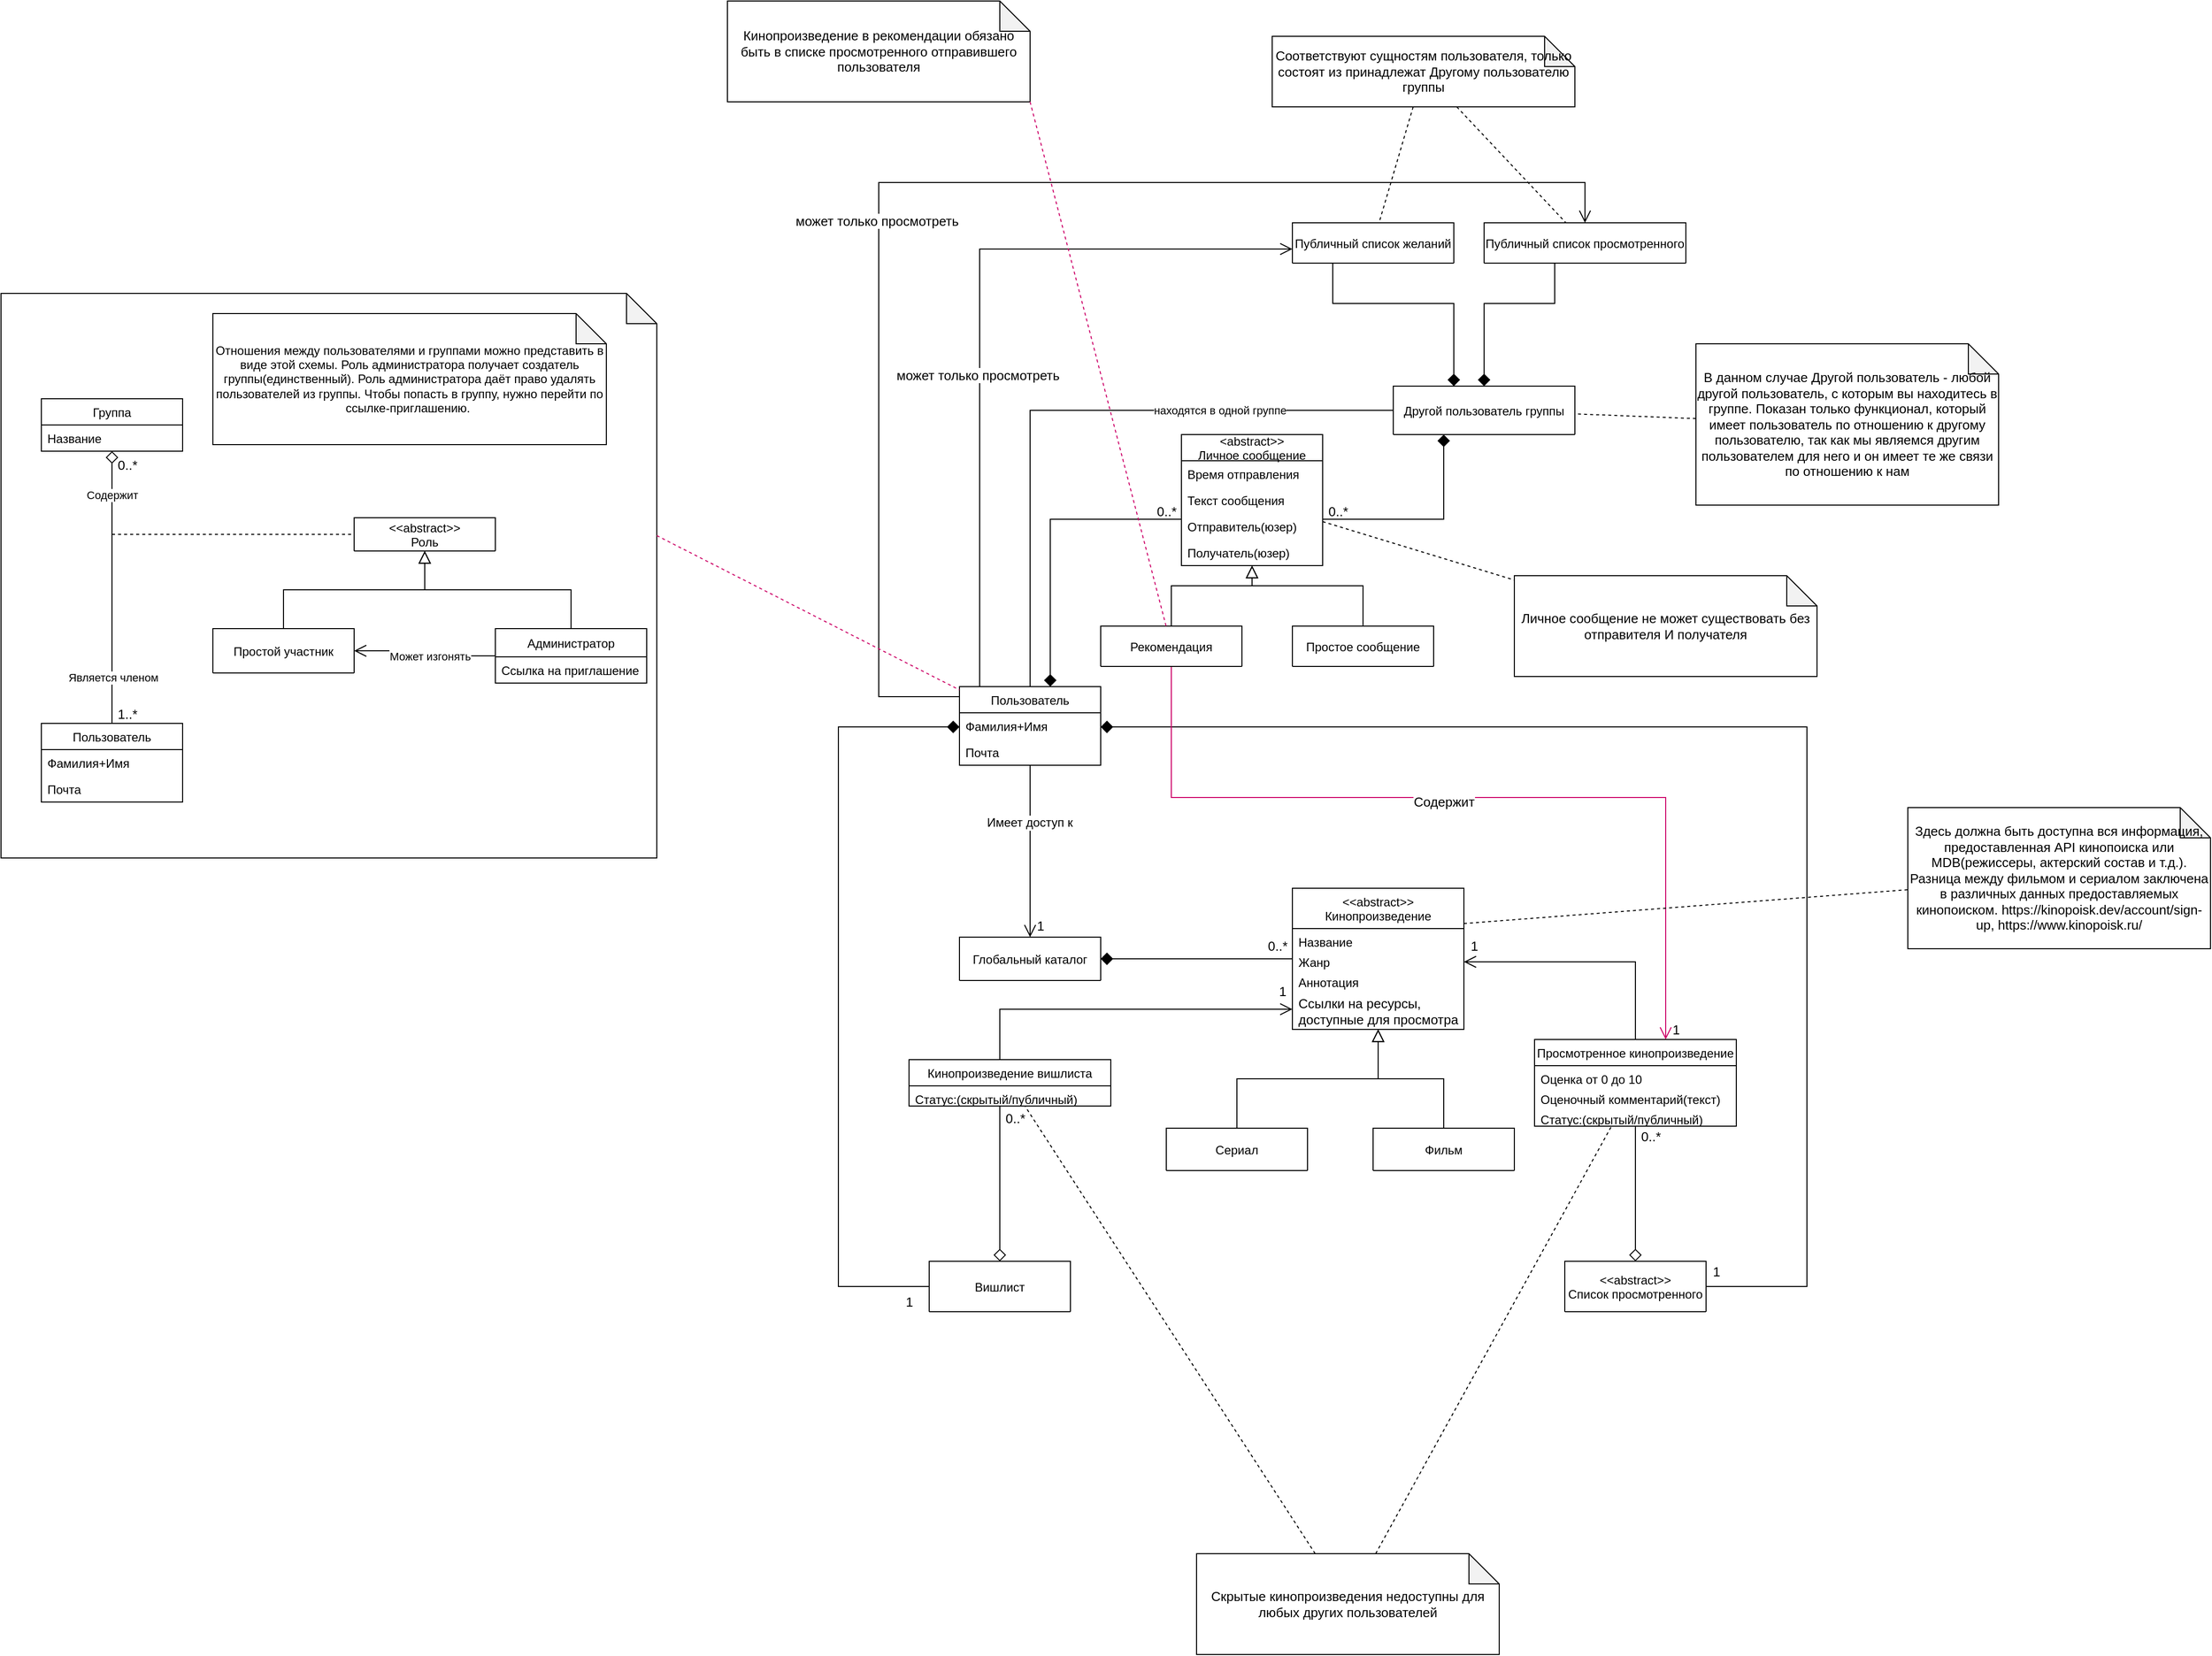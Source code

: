 <mxfile version="17.1.0" type="github">
  <diagram id="8hOy7J-Tb4VkElEGlRXa" name="Page-1">
    <mxGraphModel dx="2098" dy="1777" grid="1" gridSize="10" guides="1" tooltips="1" connect="1" arrows="1" fold="1" page="1" pageScale="1" pageWidth="850" pageHeight="1100" math="0" shadow="0">
      <root>
        <mxCell id="0" />
        <mxCell id="1" parent="0" />
        <mxCell id="gEv-k9MVfC7fjgF1Kp7Z-52" value="" style="shape=note;whiteSpace=wrap;html=1;backgroundOutline=1;darkOpacity=0.05;fontColor=#000000;" parent="1" vertex="1">
          <mxGeometry x="-780" y="-330" width="650" height="560" as="geometry" />
        </mxCell>
        <mxCell id="3TvEwHp-FLP5A3JZ4EUk-60" style="edgeStyle=orthogonalEdgeStyle;rounded=0;orthogonalLoop=1;jettySize=auto;html=1;startArrow=none;startFill=0;endArrow=open;endFill=0;startSize=10;endSize=10;" parent="1" source="3TvEwHp-FLP5A3JZ4EUk-1" target="3TvEwHp-FLP5A3JZ4EUk-22" edge="1">
          <mxGeometry relative="1" as="geometry" />
        </mxCell>
        <mxCell id="3TvEwHp-FLP5A3JZ4EUk-61" value="&lt;span style=&quot;font-size: 12px;&quot;&gt;Имеет доступ к&amp;nbsp;&lt;/span&gt;" style="edgeLabel;html=1;align=center;verticalAlign=middle;resizable=0;points=[];fontSize=12;" parent="3TvEwHp-FLP5A3JZ4EUk-60" vertex="1" connectable="0">
          <mxGeometry x="-0.332" y="1" relative="1" as="geometry">
            <mxPoint as="offset" />
          </mxGeometry>
        </mxCell>
        <mxCell id="3TvEwHp-FLP5A3JZ4EUk-63" style="edgeStyle=orthogonalEdgeStyle;rounded=0;orthogonalLoop=1;jettySize=auto;html=1;fontSize=13;startArrow=diamond;startFill=1;endArrow=none;endFill=0;startSize=10;endSize=10;" parent="1" source="3TvEwHp-FLP5A3JZ4EUk-1" target="3TvEwHp-FLP5A3JZ4EUk-13" edge="1">
          <mxGeometry relative="1" as="geometry">
            <Array as="points">
              <mxPoint x="50" y="100" />
              <mxPoint x="50" y="655" />
            </Array>
            <mxPoint x="50" y="748" as="targetPoint" />
          </mxGeometry>
        </mxCell>
        <mxCell id="3TvEwHp-FLP5A3JZ4EUk-65" style="edgeStyle=orthogonalEdgeStyle;rounded=0;orthogonalLoop=1;jettySize=auto;html=1;fontSize=13;startArrow=diamond;startFill=1;endArrow=none;endFill=0;startSize=10;endSize=10;" parent="1" source="3TvEwHp-FLP5A3JZ4EUk-1" target="3TvEwHp-FLP5A3JZ4EUk-31" edge="1">
          <mxGeometry relative="1" as="geometry">
            <Array as="points">
              <mxPoint x="1010" y="100" />
              <mxPoint x="1010" y="655" />
            </Array>
            <mxPoint x="1010" y="748" as="targetPoint" />
          </mxGeometry>
        </mxCell>
        <mxCell id="3TvEwHp-FLP5A3JZ4EUk-70" style="edgeStyle=orthogonalEdgeStyle;rounded=0;orthogonalLoop=1;jettySize=auto;html=1;fontSize=13;startArrow=none;startFill=0;endArrow=none;endFill=0;startSize=10;endSize=10;" parent="1" source="3TvEwHp-FLP5A3JZ4EUk-1" target="3TvEwHp-FLP5A3JZ4EUk-68" edge="1">
          <mxGeometry relative="1" as="geometry">
            <Array as="points">
              <mxPoint x="240" y="-214" />
            </Array>
          </mxGeometry>
        </mxCell>
        <mxCell id="gEv-k9MVfC7fjgF1Kp7Z-57" value="находятся в одной группе" style="edgeLabel;html=1;align=center;verticalAlign=middle;resizable=0;points=[];fontColor=#000000;" parent="3TvEwHp-FLP5A3JZ4EUk-70" vertex="1" connectable="0">
          <mxGeometry x="0.762" relative="1" as="geometry">
            <mxPoint x="-97" as="offset" />
          </mxGeometry>
        </mxCell>
        <mxCell id="3TvEwHp-FLP5A3JZ4EUk-74" style="edgeStyle=orthogonalEdgeStyle;rounded=0;orthogonalLoop=1;jettySize=auto;html=1;fontSize=13;startArrow=diamond;startFill=1;endArrow=none;endFill=0;startSize=10;endSize=10;" parent="1" source="3TvEwHp-FLP5A3JZ4EUk-1" target="3TvEwHp-FLP5A3JZ4EUk-72" edge="1">
          <mxGeometry relative="1" as="geometry">
            <Array as="points">
              <mxPoint x="260" y="-106" />
            </Array>
          </mxGeometry>
        </mxCell>
        <mxCell id="3TvEwHp-FLP5A3JZ4EUk-113" style="edgeStyle=orthogonalEdgeStyle;rounded=0;orthogonalLoop=1;jettySize=auto;html=1;fontSize=13;startArrow=none;startFill=0;endArrow=open;endFill=0;startSize=10;endSize=10;" parent="1" source="3TvEwHp-FLP5A3JZ4EUk-1" target="3TvEwHp-FLP5A3JZ4EUk-96" edge="1">
          <mxGeometry relative="1" as="geometry">
            <Array as="points">
              <mxPoint x="190" y="-374" />
            </Array>
          </mxGeometry>
        </mxCell>
        <mxCell id="3TvEwHp-FLP5A3JZ4EUk-114" value="может только просмотреть" style="edgeLabel;html=1;align=center;verticalAlign=middle;resizable=0;points=[];fontSize=13;" parent="3TvEwHp-FLP5A3JZ4EUk-113" vertex="1" connectable="0">
          <mxGeometry x="-0.169" y="2" relative="1" as="geometry">
            <mxPoint as="offset" />
          </mxGeometry>
        </mxCell>
        <mxCell id="3TvEwHp-FLP5A3JZ4EUk-1" value="Пользователь" style="swimlane;fontStyle=0;childLayout=stackLayout;horizontal=1;startSize=26;fillColor=none;horizontalStack=0;resizeParent=1;resizeParentMax=0;resizeLast=0;collapsible=1;marginBottom=0;" parent="1" vertex="1">
          <mxGeometry x="170" y="60" width="140" height="78" as="geometry" />
        </mxCell>
        <mxCell id="3TvEwHp-FLP5A3JZ4EUk-2" value="Фамилия+Имя" style="text;strokeColor=none;fillColor=none;align=left;verticalAlign=top;spacingLeft=4;spacingRight=4;overflow=hidden;rotatable=0;points=[[0,0.5],[1,0.5]];portConstraint=eastwest;fontColor=#000000;" parent="3TvEwHp-FLP5A3JZ4EUk-1" vertex="1">
          <mxGeometry y="26" width="140" height="26" as="geometry" />
        </mxCell>
        <mxCell id="gEv-k9MVfC7fjgF1Kp7Z-4" value="Почта" style="text;strokeColor=none;fillColor=none;align=left;verticalAlign=top;spacingLeft=4;spacingRight=4;overflow=hidden;rotatable=0;points=[[0,0.5],[1,0.5]];portConstraint=eastwest;fontColor=#000000;" parent="3TvEwHp-FLP5A3JZ4EUk-1" vertex="1">
          <mxGeometry y="52" width="140" height="26" as="geometry" />
        </mxCell>
        <mxCell id="3TvEwHp-FLP5A3JZ4EUk-30" style="edgeStyle=orthogonalEdgeStyle;rounded=0;orthogonalLoop=1;jettySize=auto;html=1;endArrow=block;endFill=0;startSize=10;endSize=10;" parent="1" source="3TvEwHp-FLP5A3JZ4EUk-9" target="3TvEwHp-FLP5A3JZ4EUk-27" edge="1">
          <mxGeometry relative="1" as="geometry" />
        </mxCell>
        <mxCell id="3TvEwHp-FLP5A3JZ4EUk-9" value="Фильм" style="swimlane;fontStyle=0;childLayout=stackLayout;horizontal=1;startSize=52;fillColor=none;horizontalStack=0;resizeParent=1;resizeParentMax=0;resizeLast=0;collapsible=1;marginBottom=0;" parent="1" vertex="1">
          <mxGeometry x="580" y="498" width="140" height="42" as="geometry" />
        </mxCell>
        <mxCell id="3TvEwHp-FLP5A3JZ4EUk-56" style="edgeStyle=orthogonalEdgeStyle;rounded=0;orthogonalLoop=1;jettySize=auto;html=1;startArrow=diamond;startFill=0;endArrow=none;endFill=0;startSize=10;endSize=10;" parent="1" source="3TvEwHp-FLP5A3JZ4EUk-13" target="_oJ9mlqCmhVS4TyyA6f--10" edge="1">
          <mxGeometry relative="1" as="geometry">
            <Array as="points">
              <mxPoint x="210" y="490" />
              <mxPoint x="210" y="490" />
            </Array>
            <mxPoint x="190" y="470" as="targetPoint" />
          </mxGeometry>
        </mxCell>
        <mxCell id="3TvEwHp-FLP5A3JZ4EUk-13" value="Вишлист" style="swimlane;fontStyle=0;childLayout=stackLayout;horizontal=1;startSize=70;fillColor=none;horizontalStack=0;resizeParent=1;resizeParentMax=0;resizeLast=0;collapsible=1;marginBottom=0;" parent="1" vertex="1">
          <mxGeometry x="140" y="630" width="140" height="50" as="geometry" />
        </mxCell>
        <mxCell id="3TvEwHp-FLP5A3JZ4EUk-40" style="edgeStyle=orthogonalEdgeStyle;rounded=0;orthogonalLoop=1;jettySize=auto;html=1;endArrow=none;endFill=0;startSize=10;endSize=10;startArrow=diamond;startFill=1;" parent="1" source="3TvEwHp-FLP5A3JZ4EUk-22" target="3TvEwHp-FLP5A3JZ4EUk-27" edge="1">
          <mxGeometry relative="1" as="geometry" />
        </mxCell>
        <mxCell id="3TvEwHp-FLP5A3JZ4EUk-22" value="Глобальный каталог" style="swimlane;fontStyle=0;childLayout=stackLayout;horizontal=1;startSize=52;fillColor=none;horizontalStack=0;resizeParent=1;resizeParentMax=0;resizeLast=0;collapsible=1;marginBottom=0;" parent="1" vertex="1">
          <mxGeometry x="170" y="308.5" width="140" height="43" as="geometry" />
        </mxCell>
        <mxCell id="3TvEwHp-FLP5A3JZ4EUk-29" style="edgeStyle=orthogonalEdgeStyle;rounded=0;orthogonalLoop=1;jettySize=auto;html=1;endArrow=block;endFill=0;startSize=10;endSize=10;" parent="1" source="3TvEwHp-FLP5A3JZ4EUk-25" target="3TvEwHp-FLP5A3JZ4EUk-27" edge="1">
          <mxGeometry relative="1" as="geometry" />
        </mxCell>
        <mxCell id="3TvEwHp-FLP5A3JZ4EUk-25" value="Сериал" style="swimlane;fontStyle=0;childLayout=stackLayout;horizontal=1;startSize=52;fillColor=none;horizontalStack=0;resizeParent=1;resizeParentMax=0;resizeLast=0;collapsible=1;marginBottom=0;" parent="1" vertex="1">
          <mxGeometry x="375" y="498" width="140" height="42" as="geometry" />
        </mxCell>
        <mxCell id="3TvEwHp-FLP5A3JZ4EUk-27" value="&lt;&lt;abstract&gt;&gt;&#xa;Кинопроизведение" style="swimlane;fontStyle=0;childLayout=stackLayout;horizontal=1;startSize=40;fillColor=none;horizontalStack=0;resizeParent=1;resizeParentMax=0;resizeLast=0;collapsible=1;marginBottom=0;labelBackgroundColor=none;fontColor=#000000;" parent="1" vertex="1">
          <mxGeometry x="500" y="260" width="170" height="140" as="geometry" />
        </mxCell>
        <mxCell id="3TvEwHp-FLP5A3JZ4EUk-28" value="Название" style="text;strokeColor=none;fillColor=none;align=left;verticalAlign=top;spacingLeft=4;spacingRight=4;overflow=hidden;rotatable=0;points=[[0,0.5],[1,0.5]];portConstraint=eastwest;fontColor=#000000;" parent="3TvEwHp-FLP5A3JZ4EUk-27" vertex="1">
          <mxGeometry y="40" width="170" height="20" as="geometry" />
        </mxCell>
        <mxCell id="3TvEwHp-FLP5A3JZ4EUk-50" value="Жанр" style="text;strokeColor=none;fillColor=none;align=left;verticalAlign=top;spacingLeft=4;spacingRight=4;overflow=hidden;rotatable=0;points=[[0,0.5],[1,0.5]];portConstraint=eastwest;fontColor=#000000;" parent="3TvEwHp-FLP5A3JZ4EUk-27" vertex="1">
          <mxGeometry y="60" width="170" height="20" as="geometry" />
        </mxCell>
        <mxCell id="3TvEwHp-FLP5A3JZ4EUk-51" value="Аннотация" style="text;strokeColor=none;fillColor=none;align=left;verticalAlign=top;spacingLeft=4;spacingRight=4;overflow=hidden;rotatable=0;points=[[0,0.5],[1,0.5]];portConstraint=eastwest;fontColor=#000000;" parent="3TvEwHp-FLP5A3JZ4EUk-27" vertex="1">
          <mxGeometry y="80" width="170" height="20" as="geometry" />
        </mxCell>
        <mxCell id="3TvEwHp-FLP5A3JZ4EUk-62" value="Ссылки на ресурсы, &#xa;доступные для просмотра" style="text;strokeColor=none;fillColor=none;align=left;verticalAlign=top;spacingLeft=4;spacingRight=4;overflow=hidden;rotatable=0;points=[[0,0.5],[1,0.5]];portConstraint=eastwest;fontSize=13;fontColor=#000000;" parent="3TvEwHp-FLP5A3JZ4EUk-27" vertex="1">
          <mxGeometry y="100" width="170" height="40" as="geometry" />
        </mxCell>
        <mxCell id="3TvEwHp-FLP5A3JZ4EUk-55" style="edgeStyle=orthogonalEdgeStyle;rounded=0;orthogonalLoop=1;jettySize=auto;html=1;startArrow=diamond;startFill=0;endArrow=none;endFill=0;startSize=10;endSize=10;" parent="1" source="3TvEwHp-FLP5A3JZ4EUk-31" target="3TvEwHp-FLP5A3JZ4EUk-100" edge="1">
          <mxGeometry relative="1" as="geometry">
            <mxPoint x="840" y="510" as="targetPoint" />
            <Array as="points">
              <mxPoint x="840" y="490" />
              <mxPoint x="840" y="490" />
            </Array>
          </mxGeometry>
        </mxCell>
        <mxCell id="3TvEwHp-FLP5A3JZ4EUk-31" value="&lt;&lt;abstract&gt;&gt;&#xa;Список просмотренного" style="swimlane;fontStyle=0;childLayout=stackLayout;horizontal=1;startSize=60;fillColor=none;horizontalStack=0;resizeParent=1;resizeParentMax=0;resizeLast=0;collapsible=1;marginBottom=0;" parent="1" vertex="1">
          <mxGeometry x="770" y="630" width="140" height="50" as="geometry" />
        </mxCell>
        <mxCell id="3TvEwHp-FLP5A3JZ4EUk-75" style="edgeStyle=orthogonalEdgeStyle;rounded=0;orthogonalLoop=1;jettySize=auto;html=1;fontSize=13;startArrow=diamond;startFill=1;endArrow=none;endFill=0;startSize=10;endSize=10;" parent="1" source="3TvEwHp-FLP5A3JZ4EUk-68" target="3TvEwHp-FLP5A3JZ4EUk-72" edge="1">
          <mxGeometry relative="1" as="geometry">
            <Array as="points">
              <mxPoint x="650" y="-106" />
            </Array>
          </mxGeometry>
        </mxCell>
        <mxCell id="3TvEwHp-FLP5A3JZ4EUk-111" style="edgeStyle=orthogonalEdgeStyle;rounded=0;orthogonalLoop=1;jettySize=auto;html=1;fontSize=13;startArrow=diamond;startFill=1;endArrow=none;endFill=0;startSize=10;endSize=10;" parent="1" source="3TvEwHp-FLP5A3JZ4EUk-68" target="3TvEwHp-FLP5A3JZ4EUk-98" edge="1">
          <mxGeometry relative="1" as="geometry">
            <Array as="points">
              <mxPoint x="690" y="-320" />
              <mxPoint x="760" y="-320" />
            </Array>
          </mxGeometry>
        </mxCell>
        <mxCell id="3TvEwHp-FLP5A3JZ4EUk-112" style="edgeStyle=orthogonalEdgeStyle;rounded=0;orthogonalLoop=1;jettySize=auto;html=1;fontSize=13;startArrow=diamond;startFill=1;endArrow=none;endFill=0;startSize=10;endSize=10;" parent="1" source="3TvEwHp-FLP5A3JZ4EUk-68" target="3TvEwHp-FLP5A3JZ4EUk-96" edge="1">
          <mxGeometry relative="1" as="geometry">
            <Array as="points">
              <mxPoint x="660" y="-320" />
              <mxPoint x="540" y="-320" />
            </Array>
          </mxGeometry>
        </mxCell>
        <mxCell id="3TvEwHp-FLP5A3JZ4EUk-68" value="Другой пользователь группы" style="swimlane;fontStyle=0;childLayout=stackLayout;horizontal=1;startSize=50;fillColor=none;horizontalStack=0;resizeParent=1;resizeParentMax=0;resizeLast=0;collapsible=1;marginBottom=0;" parent="1" vertex="1">
          <mxGeometry x="600" y="-238" width="180" height="48" as="geometry" />
        </mxCell>
        <mxCell id="3TvEwHp-FLP5A3JZ4EUk-72" value="&lt;abstract&gt;&gt;&#xa;Личное сообщение" style="swimlane;fontStyle=0;childLayout=stackLayout;horizontal=1;startSize=26;fillColor=none;horizontalStack=0;resizeParent=1;resizeParentMax=0;resizeLast=0;collapsible=1;marginBottom=0;" parent="1" vertex="1">
          <mxGeometry x="390" y="-190" width="140" height="130" as="geometry" />
        </mxCell>
        <mxCell id="3TvEwHp-FLP5A3JZ4EUk-73" value="Время отправления" style="text;strokeColor=none;fillColor=none;align=left;verticalAlign=top;spacingLeft=4;spacingRight=4;overflow=hidden;rotatable=0;points=[[0,0.5],[1,0.5]];portConstraint=eastwest;" parent="3TvEwHp-FLP5A3JZ4EUk-72" vertex="1">
          <mxGeometry y="26" width="140" height="26" as="geometry" />
        </mxCell>
        <mxCell id="3TvEwHp-FLP5A3JZ4EUk-127" value="Текст сообщения" style="text;strokeColor=none;fillColor=none;align=left;verticalAlign=top;spacingLeft=4;spacingRight=4;overflow=hidden;rotatable=0;points=[[0,0.5],[1,0.5]];portConstraint=eastwest;" parent="3TvEwHp-FLP5A3JZ4EUk-72" vertex="1">
          <mxGeometry y="52" width="140" height="26" as="geometry" />
        </mxCell>
        <mxCell id="gEv-k9MVfC7fjgF1Kp7Z-2" value="Отправитель(юзер)" style="text;strokeColor=none;fillColor=none;align=left;verticalAlign=top;spacingLeft=4;spacingRight=4;overflow=hidden;rotatable=0;points=[[0,0.5],[1,0.5]];portConstraint=eastwest;" parent="3TvEwHp-FLP5A3JZ4EUk-72" vertex="1">
          <mxGeometry y="78" width="140" height="26" as="geometry" />
        </mxCell>
        <mxCell id="gEv-k9MVfC7fjgF1Kp7Z-3" value="Получатель(юзер)" style="text;strokeColor=none;fillColor=none;align=left;verticalAlign=top;spacingLeft=4;spacingRight=4;overflow=hidden;rotatable=0;points=[[0,0.5],[1,0.5]];portConstraint=eastwest;" parent="3TvEwHp-FLP5A3JZ4EUk-72" vertex="1">
          <mxGeometry y="104" width="140" height="26" as="geometry" />
        </mxCell>
        <mxCell id="3TvEwHp-FLP5A3JZ4EUk-82" style="edgeStyle=orthogonalEdgeStyle;rounded=0;orthogonalLoop=1;jettySize=auto;html=1;fontSize=13;startArrow=none;startFill=0;endArrow=block;endFill=0;startSize=10;endSize=10;" parent="1" source="3TvEwHp-FLP5A3JZ4EUk-77" target="3TvEwHp-FLP5A3JZ4EUk-72" edge="1">
          <mxGeometry relative="1" as="geometry">
            <Array as="points">
              <mxPoint x="570" y="-40" />
              <mxPoint x="460" y="-40" />
            </Array>
          </mxGeometry>
        </mxCell>
        <mxCell id="3TvEwHp-FLP5A3JZ4EUk-77" value="Простое сообщение" style="swimlane;fontStyle=0;childLayout=stackLayout;horizontal=1;startSize=40;fillColor=none;horizontalStack=0;resizeParent=1;resizeParentMax=0;resizeLast=0;collapsible=1;marginBottom=0;" parent="1" vertex="1">
          <mxGeometry x="500" width="140" height="40" as="geometry" />
        </mxCell>
        <mxCell id="3TvEwHp-FLP5A3JZ4EUk-81" style="edgeStyle=orthogonalEdgeStyle;rounded=0;orthogonalLoop=1;jettySize=auto;html=1;fontSize=13;startArrow=none;startFill=0;endArrow=block;endFill=0;startSize=10;endSize=10;" parent="1" source="3TvEwHp-FLP5A3JZ4EUk-79" target="3TvEwHp-FLP5A3JZ4EUk-72" edge="1">
          <mxGeometry relative="1" as="geometry">
            <Array as="points">
              <mxPoint x="380" y="-40" />
              <mxPoint x="460" y="-40" />
            </Array>
          </mxGeometry>
        </mxCell>
        <mxCell id="3TvEwHp-FLP5A3JZ4EUk-83" style="edgeStyle=orthogonalEdgeStyle;rounded=0;orthogonalLoop=1;jettySize=auto;html=1;fontSize=13;startArrow=none;startFill=0;endArrow=open;endFill=0;startSize=10;endSize=10;strokeColor=#CC0066;" parent="1" source="3TvEwHp-FLP5A3JZ4EUk-79" target="3TvEwHp-FLP5A3JZ4EUk-100" edge="1">
          <mxGeometry relative="1" as="geometry">
            <Array as="points">
              <mxPoint x="380" y="170" />
              <mxPoint x="870" y="170" />
            </Array>
          </mxGeometry>
        </mxCell>
        <mxCell id="3TvEwHp-FLP5A3JZ4EUk-84" value="Содержит" style="edgeLabel;html=1;align=center;verticalAlign=middle;resizable=0;points=[];fontSize=13;" parent="3TvEwHp-FLP5A3JZ4EUk-83" vertex="1" connectable="0">
          <mxGeometry x="0.346" y="-4" relative="1" as="geometry">
            <mxPoint x="-179" as="offset" />
          </mxGeometry>
        </mxCell>
        <mxCell id="3TvEwHp-FLP5A3JZ4EUk-79" value="Рекомендация" style="swimlane;fontStyle=0;childLayout=stackLayout;horizontal=1;startSize=40;fillColor=none;horizontalStack=0;resizeParent=1;resizeParentMax=0;resizeLast=0;collapsible=1;marginBottom=0;" parent="1" vertex="1">
          <mxGeometry x="310" width="140" height="40" as="geometry" />
        </mxCell>
        <mxCell id="3TvEwHp-FLP5A3JZ4EUk-86" value="Кинопроизведение в рекомендации обязано быть в списке просмотренного отправившего пользователя" style="shape=note;whiteSpace=wrap;html=1;backgroundOutline=1;darkOpacity=0.05;fontSize=13;" parent="1" vertex="1">
          <mxGeometry x="-60" y="-620" width="300" height="100" as="geometry" />
        </mxCell>
        <mxCell id="3TvEwHp-FLP5A3JZ4EUk-87" value="" style="endArrow=none;dashed=1;html=1;rounded=0;fontSize=13;startSize=10;endSize=10;exitX=1;exitY=1;exitDx=0;exitDy=0;exitPerimeter=0;strokeColor=#CC0066;" parent="1" source="3TvEwHp-FLP5A3JZ4EUk-86" target="3TvEwHp-FLP5A3JZ4EUk-79" edge="1">
          <mxGeometry width="50" height="50" relative="1" as="geometry">
            <mxPoint x="550" y="60" as="sourcePoint" />
            <mxPoint x="600" y="10" as="targetPoint" />
          </mxGeometry>
        </mxCell>
        <mxCell id="3TvEwHp-FLP5A3JZ4EUk-88" value="В данном случае Другой пользователь - любой другой пользователь, с которым вы находитесь в группе. Показан только функционал, который имеет пользователь по отношению к другому пользователю, так как мы являемся другим пользователем для него и он имеет те же связи по отношению к нам" style="shape=note;whiteSpace=wrap;html=1;backgroundOutline=1;darkOpacity=0.05;fontSize=13;" parent="1" vertex="1">
          <mxGeometry x="900" y="-280" width="300" height="160" as="geometry" />
        </mxCell>
        <mxCell id="3TvEwHp-FLP5A3JZ4EUk-92" value="" style="endArrow=none;dashed=1;html=1;rounded=0;fontSize=13;startSize=10;endSize=10;" parent="1" source="3TvEwHp-FLP5A3JZ4EUk-88" target="3TvEwHp-FLP5A3JZ4EUk-68" edge="1">
          <mxGeometry width="50" height="50" relative="1" as="geometry">
            <mxPoint x="550" y="-80" as="sourcePoint" />
            <mxPoint x="600" y="-130" as="targetPoint" />
          </mxGeometry>
        </mxCell>
        <mxCell id="3TvEwHp-FLP5A3JZ4EUk-93" value="Скрытые кинопроизведения недоступны для любых других пользователей" style="shape=note;whiteSpace=wrap;html=1;backgroundOutline=1;darkOpacity=0.05;fontSize=13;" parent="1" vertex="1">
          <mxGeometry x="405" y="920" width="300" height="100" as="geometry" />
        </mxCell>
        <mxCell id="3TvEwHp-FLP5A3JZ4EUk-94" value="" style="endArrow=none;dashed=1;html=1;rounded=0;fontSize=13;startSize=10;endSize=10;" parent="1" source="3TvEwHp-FLP5A3JZ4EUk-93" target="_oJ9mlqCmhVS4TyyA6f--10" edge="1">
          <mxGeometry width="50" height="50" relative="1" as="geometry">
            <mxPoint x="410" y="910" as="sourcePoint" />
            <mxPoint x="250" y="700" as="targetPoint" />
          </mxGeometry>
        </mxCell>
        <mxCell id="3TvEwHp-FLP5A3JZ4EUk-95" value="" style="endArrow=none;dashed=1;html=1;rounded=0;fontSize=13;startSize=10;endSize=10;" parent="1" source="3TvEwHp-FLP5A3JZ4EUk-93" target="3TvEwHp-FLP5A3JZ4EUk-100" edge="1">
          <mxGeometry width="50" height="50" relative="1" as="geometry">
            <mxPoint x="506.964" y="930" as="sourcePoint" />
            <mxPoint x="367.679" y="810" as="targetPoint" />
          </mxGeometry>
        </mxCell>
        <mxCell id="3TvEwHp-FLP5A3JZ4EUk-96" value="Публичный список желаний" style="swimlane;fontStyle=0;childLayout=stackLayout;horizontal=1;startSize=110;fillColor=none;horizontalStack=0;resizeParent=1;resizeParentMax=0;resizeLast=0;collapsible=1;marginBottom=0;" parent="1" vertex="1">
          <mxGeometry x="500" y="-400" width="160" height="40" as="geometry" />
        </mxCell>
        <mxCell id="3TvEwHp-FLP5A3JZ4EUk-98" value="Публичный список просмотренного" style="swimlane;fontStyle=0;childLayout=stackLayout;horizontal=1;startSize=50;fillColor=none;horizontalStack=0;resizeParent=1;resizeParentMax=0;resizeLast=0;collapsible=1;marginBottom=0;" parent="1" vertex="1">
          <mxGeometry x="690" y="-400" width="200" height="40" as="geometry" />
        </mxCell>
        <mxCell id="3TvEwHp-FLP5A3JZ4EUk-110" style="edgeStyle=orthogonalEdgeStyle;rounded=0;orthogonalLoop=1;jettySize=auto;html=1;fontSize=13;startArrow=none;startFill=0;endArrow=open;endFill=0;startSize=10;endSize=10;" parent="1" source="3TvEwHp-FLP5A3JZ4EUk-100" target="3TvEwHp-FLP5A3JZ4EUk-27" edge="1">
          <mxGeometry relative="1" as="geometry">
            <Array as="points">
              <mxPoint x="840" y="333" />
            </Array>
          </mxGeometry>
        </mxCell>
        <mxCell id="3TvEwHp-FLP5A3JZ4EUk-100" value="Просмотренное кинопроизведение" style="swimlane;fontStyle=0;childLayout=stackLayout;horizontal=1;startSize=26;fillColor=none;horizontalStack=0;resizeParent=1;resizeParentMax=0;resizeLast=0;collapsible=1;marginBottom=0;" parent="1" vertex="1">
          <mxGeometry x="740" y="410" width="200" height="86" as="geometry" />
        </mxCell>
        <mxCell id="3TvEwHp-FLP5A3JZ4EUk-105" value="Оценка от 0 до 10" style="text;strokeColor=none;fillColor=none;align=left;verticalAlign=top;spacingLeft=4;spacingRight=4;overflow=hidden;rotatable=0;points=[[0,0.5],[1,0.5]];portConstraint=eastwest;" parent="3TvEwHp-FLP5A3JZ4EUk-100" vertex="1">
          <mxGeometry y="26" width="200" height="20" as="geometry" />
        </mxCell>
        <mxCell id="3TvEwHp-FLP5A3JZ4EUk-117" value="Оценочный комментарий(текст)" style="text;strokeColor=none;fillColor=none;align=left;verticalAlign=top;spacingLeft=4;spacingRight=4;overflow=hidden;rotatable=0;points=[[0,0.5],[1,0.5]];portConstraint=eastwest;" parent="3TvEwHp-FLP5A3JZ4EUk-100" vertex="1">
          <mxGeometry y="46" width="200" height="20" as="geometry" />
        </mxCell>
        <mxCell id="_oJ9mlqCmhVS4TyyA6f--9" value="Статус:(скрытый/публичный)" style="text;strokeColor=none;fillColor=none;align=left;verticalAlign=top;spacingLeft=4;spacingRight=4;overflow=hidden;rotatable=0;points=[[0,0.5],[1,0.5]];portConstraint=eastwest;" vertex="1" parent="3TvEwHp-FLP5A3JZ4EUk-100">
          <mxGeometry y="66" width="200" height="20" as="geometry" />
        </mxCell>
        <mxCell id="3TvEwHp-FLP5A3JZ4EUk-115" style="edgeStyle=orthogonalEdgeStyle;rounded=0;orthogonalLoop=1;jettySize=auto;html=1;fontSize=13;startArrow=none;startFill=0;endArrow=open;endFill=0;startSize=10;endSize=10;" parent="1" source="3TvEwHp-FLP5A3JZ4EUk-1" target="3TvEwHp-FLP5A3JZ4EUk-98" edge="1">
          <mxGeometry relative="1" as="geometry">
            <mxPoint x="75.0" y="34" as="sourcePoint" />
            <mxPoint x="375.0" y="-400" as="targetPoint" />
            <Array as="points">
              <mxPoint x="90" y="70" />
              <mxPoint x="90" y="-440" />
              <mxPoint x="790" y="-440" />
            </Array>
          </mxGeometry>
        </mxCell>
        <mxCell id="3TvEwHp-FLP5A3JZ4EUk-116" value="может только просмотреть" style="edgeLabel;html=1;align=center;verticalAlign=middle;resizable=0;points=[];fontSize=13;" parent="3TvEwHp-FLP5A3JZ4EUk-115" vertex="1" connectable="0">
          <mxGeometry x="-0.169" y="2" relative="1" as="geometry">
            <mxPoint as="offset" />
          </mxGeometry>
        </mxCell>
        <mxCell id="3TvEwHp-FLP5A3JZ4EUk-119" value="0..*" style="text;html=1;align=center;verticalAlign=middle;resizable=0;points=[];autosize=1;strokeColor=none;fillColor=none;fontSize=13;" parent="1" vertex="1">
          <mxGeometry x="360" y="-124" width="30" height="20" as="geometry" />
        </mxCell>
        <mxCell id="3TvEwHp-FLP5A3JZ4EUk-120" value="0..*" style="text;html=1;align=center;verticalAlign=middle;resizable=0;points=[];autosize=1;strokeColor=none;fillColor=none;fontSize=13;" parent="1" vertex="1">
          <mxGeometry x="530" y="-124" width="30" height="20" as="geometry" />
        </mxCell>
        <mxCell id="3TvEwHp-FLP5A3JZ4EUk-123" value="Соответствуют сущностям пользователя, только состоят из принадлежат Другому пользователю группы" style="shape=note;whiteSpace=wrap;html=1;backgroundOutline=1;darkOpacity=0.05;fontSize=13;" parent="1" vertex="1">
          <mxGeometry x="480" y="-585" width="300" height="70" as="geometry" />
        </mxCell>
        <mxCell id="3TvEwHp-FLP5A3JZ4EUk-124" value="" style="endArrow=none;dashed=1;html=1;rounded=0;fontSize=13;startSize=10;endSize=10;" parent="1" source="3TvEwHp-FLP5A3JZ4EUk-123" target="3TvEwHp-FLP5A3JZ4EUk-96" edge="1">
          <mxGeometry width="50" height="50" relative="1" as="geometry">
            <mxPoint x="419.17" y="-550" as="sourcePoint" />
            <mxPoint x="552.503" y="-30" as="targetPoint" />
          </mxGeometry>
        </mxCell>
        <mxCell id="3TvEwHp-FLP5A3JZ4EUk-125" value="" style="endArrow=none;dashed=1;html=1;rounded=0;fontSize=13;startSize=10;endSize=10;" parent="1" source="3TvEwHp-FLP5A3JZ4EUk-123" target="3TvEwHp-FLP5A3JZ4EUk-98" edge="1">
          <mxGeometry width="50" height="50" relative="1" as="geometry">
            <mxPoint x="675.161" y="-490" as="sourcePoint" />
            <mxPoint x="604.194" y="-390" as="targetPoint" />
          </mxGeometry>
        </mxCell>
        <mxCell id="3TvEwHp-FLP5A3JZ4EUk-129" value="1" style="text;html=1;align=center;verticalAlign=middle;resizable=0;points=[];autosize=1;strokeColor=none;fillColor=none;fontSize=13;" parent="1" vertex="1">
          <mxGeometry x="870" y="390" width="20" height="20" as="geometry" />
        </mxCell>
        <mxCell id="3TvEwHp-FLP5A3JZ4EUk-130" value="0..*" style="text;html=1;align=center;verticalAlign=middle;resizable=0;points=[];autosize=1;strokeColor=none;fillColor=none;fontSize=13;" parent="1" vertex="1">
          <mxGeometry x="470" y="307" width="30" height="20" as="geometry" />
        </mxCell>
        <mxCell id="3TvEwHp-FLP5A3JZ4EUk-131" value="1" style="text;html=1;align=center;verticalAlign=middle;resizable=0;points=[];autosize=1;strokeColor=none;fillColor=none;fontSize=13;" parent="1" vertex="1">
          <mxGeometry x="240" y="287" width="20" height="20" as="geometry" />
        </mxCell>
        <mxCell id="3TvEwHp-FLP5A3JZ4EUk-132" value="1" style="text;html=1;align=center;verticalAlign=middle;resizable=0;points=[];autosize=1;strokeColor=none;fillColor=none;fontSize=13;" parent="1" vertex="1">
          <mxGeometry x="670" y="307" width="20" height="20" as="geometry" />
        </mxCell>
        <mxCell id="3TvEwHp-FLP5A3JZ4EUk-134" value="0..*" style="text;html=1;align=center;verticalAlign=middle;resizable=0;points=[];autosize=1;strokeColor=none;fillColor=none;fontSize=13;" parent="1" vertex="1">
          <mxGeometry x="210" y="478" width="30" height="20" as="geometry" />
        </mxCell>
        <mxCell id="3TvEwHp-FLP5A3JZ4EUk-135" value="0..*" style="text;html=1;align=center;verticalAlign=middle;resizable=0;points=[];autosize=1;strokeColor=none;fillColor=none;fontSize=13;" parent="1" vertex="1">
          <mxGeometry x="840" y="496" width="30" height="20" as="geometry" />
        </mxCell>
        <mxCell id="3TvEwHp-FLP5A3JZ4EUk-136" value="Личное сообщение не может существовать без отправителя И получателя" style="shape=note;whiteSpace=wrap;html=1;backgroundOutline=1;darkOpacity=0.05;fontSize=13;" parent="1" vertex="1">
          <mxGeometry x="720" y="-50" width="300" height="100" as="geometry" />
        </mxCell>
        <mxCell id="3TvEwHp-FLP5A3JZ4EUk-137" value="" style="endArrow=none;dashed=1;html=1;rounded=0;fontSize=13;startSize=10;endSize=10;" parent="1" source="3TvEwHp-FLP5A3JZ4EUk-72" target="3TvEwHp-FLP5A3JZ4EUk-136" edge="1">
          <mxGeometry width="50" height="50" relative="1" as="geometry">
            <mxPoint x="910.0" y="-190" as="sourcePoint" />
            <mxPoint x="770.0" y="-199.333" as="targetPoint" />
          </mxGeometry>
        </mxCell>
        <mxCell id="3TvEwHp-FLP5A3JZ4EUk-138" value="1" style="text;html=1;align=center;verticalAlign=middle;resizable=0;points=[];autosize=1;strokeColor=none;fillColor=none;fontSize=13;" parent="1" vertex="1">
          <mxGeometry x="110" y="660" width="20" height="20" as="geometry" />
        </mxCell>
        <mxCell id="3TvEwHp-FLP5A3JZ4EUk-143" value="1" style="text;html=1;align=center;verticalAlign=middle;resizable=0;points=[];autosize=1;strokeColor=none;fillColor=none;fontSize=13;" parent="1" vertex="1">
          <mxGeometry x="910" y="630" width="20" height="20" as="geometry" />
        </mxCell>
        <mxCell id="gEv-k9MVfC7fjgF1Kp7Z-5" value="Здесь должна быть доступна вся информация, предоставленная API кинопоиска или MDB(режиссеры, актерский состав и т.д.). Разница между фильмом и сериалом заключена в различных данных предоставляемых кинопоиском. https://kinopoisk.dev/account/sign-up,&amp;nbsp;https://www.kinopoisk.ru/" style="shape=note;whiteSpace=wrap;html=1;backgroundOutline=1;darkOpacity=0.05;fontSize=13;" parent="1" vertex="1">
          <mxGeometry x="1110" y="180" width="300" height="140" as="geometry" />
        </mxCell>
        <mxCell id="gEv-k9MVfC7fjgF1Kp7Z-7" value="" style="endArrow=none;dashed=1;html=1;rounded=0;fontColor=#000000;exitX=1;exitY=0.25;exitDx=0;exitDy=0;" parent="1" source="3TvEwHp-FLP5A3JZ4EUk-27" target="gEv-k9MVfC7fjgF1Kp7Z-5" edge="1">
          <mxGeometry width="50" height="50" relative="1" as="geometry">
            <mxPoint x="740" y="180" as="sourcePoint" />
            <mxPoint x="790" y="130" as="targetPoint" />
          </mxGeometry>
        </mxCell>
        <mxCell id="gEv-k9MVfC7fjgF1Kp7Z-21" value="Пользователь" style="swimlane;fontStyle=0;childLayout=stackLayout;horizontal=1;startSize=26;fillColor=none;horizontalStack=0;resizeParent=1;resizeParentMax=0;resizeLast=0;collapsible=1;marginBottom=0;" parent="1" vertex="1">
          <mxGeometry x="-740" y="96.5" width="140" height="78" as="geometry" />
        </mxCell>
        <mxCell id="gEv-k9MVfC7fjgF1Kp7Z-22" value="Фамилия+Имя" style="text;strokeColor=none;fillColor=none;align=left;verticalAlign=top;spacingLeft=4;spacingRight=4;overflow=hidden;rotatable=0;points=[[0,0.5],[1,0.5]];portConstraint=eastwest;fontColor=#000000;" parent="gEv-k9MVfC7fjgF1Kp7Z-21" vertex="1">
          <mxGeometry y="26" width="140" height="26" as="geometry" />
        </mxCell>
        <mxCell id="gEv-k9MVfC7fjgF1Kp7Z-23" value="Почта" style="text;strokeColor=none;fillColor=none;align=left;verticalAlign=top;spacingLeft=4;spacingRight=4;overflow=hidden;rotatable=0;points=[[0,0.5],[1,0.5]];portConstraint=eastwest;fontColor=#000000;" parent="gEv-k9MVfC7fjgF1Kp7Z-21" vertex="1">
          <mxGeometry y="52" width="140" height="26" as="geometry" />
        </mxCell>
        <mxCell id="gEv-k9MVfC7fjgF1Kp7Z-24" value="Группа" style="swimlane;fontStyle=0;childLayout=stackLayout;horizontal=1;startSize=26;fillColor=none;horizontalStack=0;resizeParent=1;resizeParentMax=0;resizeLast=0;collapsible=1;marginBottom=0;" parent="1" vertex="1">
          <mxGeometry x="-740" y="-225.5" width="140" height="52" as="geometry" />
        </mxCell>
        <mxCell id="gEv-k9MVfC7fjgF1Kp7Z-26" value="Название" style="text;strokeColor=none;fillColor=none;align=left;verticalAlign=top;spacingLeft=4;spacingRight=4;overflow=hidden;rotatable=0;points=[[0,0.5],[1,0.5]];portConstraint=eastwest;fontColor=#000000;" parent="gEv-k9MVfC7fjgF1Kp7Z-24" vertex="1">
          <mxGeometry y="26" width="140" height="26" as="geometry" />
        </mxCell>
        <mxCell id="gEv-k9MVfC7fjgF1Kp7Z-29" value="" style="endArrow=diamond;html=1;rounded=0;fontColor=#000000;startSize=10;endSize=10;endFill=0;startArrow=none;startFill=0;" parent="1" source="gEv-k9MVfC7fjgF1Kp7Z-21" target="gEv-k9MVfC7fjgF1Kp7Z-24" edge="1">
          <mxGeometry width="50" height="50" relative="1" as="geometry">
            <mxPoint x="-700" y="-23.5" as="sourcePoint" />
            <mxPoint x="-650" y="-73.5" as="targetPoint" />
          </mxGeometry>
        </mxCell>
        <mxCell id="gEv-k9MVfC7fjgF1Kp7Z-45" value="Содержит" style="edgeLabel;html=1;align=center;verticalAlign=middle;resizable=0;points=[];fontColor=#000000;" parent="gEv-k9MVfC7fjgF1Kp7Z-29" vertex="1" connectable="0">
          <mxGeometry x="0.463" y="-1" relative="1" as="geometry">
            <mxPoint x="-1" y="-29" as="offset" />
          </mxGeometry>
        </mxCell>
        <mxCell id="gEv-k9MVfC7fjgF1Kp7Z-62" value="Является членом" style="edgeLabel;html=1;align=center;verticalAlign=middle;resizable=0;points=[];fontColor=#000000;" parent="gEv-k9MVfC7fjgF1Kp7Z-29" vertex="1" connectable="0">
          <mxGeometry x="0.182" y="-1" relative="1" as="geometry">
            <mxPoint y="114" as="offset" />
          </mxGeometry>
        </mxCell>
        <mxCell id="gEv-k9MVfC7fjgF1Kp7Z-30" value="&lt;&lt;abstract&gt;&gt;&#xa;Роль" style="swimlane;fontStyle=0;childLayout=stackLayout;horizontal=1;startSize=52;fillColor=none;horizontalStack=0;resizeParent=1;resizeParentMax=0;resizeLast=0;collapsible=1;marginBottom=0;" parent="1" vertex="1">
          <mxGeometry x="-430" y="-107.5" width="140" height="33" as="geometry" />
        </mxCell>
        <mxCell id="gEv-k9MVfC7fjgF1Kp7Z-33" value="" style="endArrow=none;dashed=1;html=1;rounded=0;fontColor=#000000;startSize=10;endSize=10;" parent="1" target="gEv-k9MVfC7fjgF1Kp7Z-30" edge="1">
          <mxGeometry width="50" height="50" relative="1" as="geometry">
            <mxPoint x="-670" y="-91" as="sourcePoint" />
            <mxPoint x="220" y="-133.5" as="targetPoint" />
          </mxGeometry>
        </mxCell>
        <mxCell id="gEv-k9MVfC7fjgF1Kp7Z-44" style="edgeStyle=orthogonalEdgeStyle;rounded=0;orthogonalLoop=1;jettySize=auto;html=1;fontColor=#000000;startArrow=none;startFill=0;endArrow=block;endFill=0;startSize=10;endSize=10;" parent="1" source="gEv-k9MVfC7fjgF1Kp7Z-34" target="gEv-k9MVfC7fjgF1Kp7Z-30" edge="1">
          <mxGeometry relative="1" as="geometry" />
        </mxCell>
        <mxCell id="gEv-k9MVfC7fjgF1Kp7Z-34" value="Простой участник" style="swimlane;fontStyle=0;childLayout=stackLayout;horizontal=1;startSize=52;fillColor=none;horizontalStack=0;resizeParent=1;resizeParentMax=0;resizeLast=0;collapsible=1;marginBottom=0;" parent="1" vertex="1">
          <mxGeometry x="-570" y="2.5" width="140" height="44" as="geometry" />
        </mxCell>
        <mxCell id="gEv-k9MVfC7fjgF1Kp7Z-43" style="edgeStyle=orthogonalEdgeStyle;rounded=0;orthogonalLoop=1;jettySize=auto;html=1;fontColor=#000000;startArrow=none;startFill=0;endArrow=block;endFill=0;startSize=10;endSize=10;" parent="1" source="gEv-k9MVfC7fjgF1Kp7Z-38" target="gEv-k9MVfC7fjgF1Kp7Z-30" edge="1">
          <mxGeometry relative="1" as="geometry" />
        </mxCell>
        <mxCell id="gEv-k9MVfC7fjgF1Kp7Z-46" style="edgeStyle=orthogonalEdgeStyle;rounded=0;orthogonalLoop=1;jettySize=auto;html=1;fontColor=#000000;startArrow=none;startFill=0;endArrow=open;endFill=0;startSize=10;endSize=10;" parent="1" source="gEv-k9MVfC7fjgF1Kp7Z-38" target="gEv-k9MVfC7fjgF1Kp7Z-34" edge="1">
          <mxGeometry relative="1" as="geometry" />
        </mxCell>
        <mxCell id="gEv-k9MVfC7fjgF1Kp7Z-47" value="Может изгонять" style="edgeLabel;html=1;align=center;verticalAlign=middle;resizable=0;points=[];fontColor=#000000;" parent="gEv-k9MVfC7fjgF1Kp7Z-46" vertex="1" connectable="0">
          <mxGeometry x="-0.096" relative="1" as="geometry">
            <mxPoint as="offset" />
          </mxGeometry>
        </mxCell>
        <mxCell id="gEv-k9MVfC7fjgF1Kp7Z-38" value="Администратор" style="swimlane;fontStyle=0;childLayout=stackLayout;horizontal=1;startSize=28;fillColor=none;horizontalStack=0;resizeParent=1;resizeParentMax=0;resizeLast=0;collapsible=1;marginBottom=0;" parent="1" vertex="1">
          <mxGeometry x="-290" y="2.5" width="150" height="54" as="geometry" />
        </mxCell>
        <mxCell id="gEv-k9MVfC7fjgF1Kp7Z-56" value="Ссылка на приглашение" style="text;strokeColor=none;fillColor=none;align=left;verticalAlign=top;spacingLeft=4;spacingRight=4;overflow=hidden;rotatable=0;points=[[0,0.5],[1,0.5]];portConstraint=eastwest;fontColor=#000000;" parent="gEv-k9MVfC7fjgF1Kp7Z-38" vertex="1">
          <mxGeometry y="28" width="150" height="26" as="geometry" />
        </mxCell>
        <mxCell id="gEv-k9MVfC7fjgF1Kp7Z-50" value="1..*" style="text;html=1;align=center;verticalAlign=middle;resizable=0;points=[];autosize=1;strokeColor=none;fillColor=none;fontSize=13;" parent="1" vertex="1">
          <mxGeometry x="-670" y="76.5" width="30" height="20" as="geometry" />
        </mxCell>
        <mxCell id="gEv-k9MVfC7fjgF1Kp7Z-53" value="" style="endArrow=none;dashed=1;html=1;rounded=0;fontColor=#000000;startSize=10;endSize=10;exitX=1;exitY=0.429;exitDx=0;exitDy=0;exitPerimeter=0;strokeColor=#CC0066;" parent="1" source="gEv-k9MVfC7fjgF1Kp7Z-52" target="3TvEwHp-FLP5A3JZ4EUk-1" edge="1">
          <mxGeometry width="50" height="50" relative="1" as="geometry">
            <mxPoint y="90" as="sourcePoint" />
            <mxPoint x="50" y="40" as="targetPoint" />
          </mxGeometry>
        </mxCell>
        <mxCell id="gEv-k9MVfC7fjgF1Kp7Z-54" value="Отношения между пользователями и группами можно представить в виде этой схемы. Роль администратора получает создатель группы(единственный). Роль администратора даёт право удалять пользователей из группы. Чтобы попасть в группу, нужно перейти по ссылке-приглашению.&amp;nbsp;" style="shape=note;whiteSpace=wrap;html=1;backgroundOutline=1;darkOpacity=0.05;fontColor=#000000;" parent="1" vertex="1">
          <mxGeometry x="-570" y="-310" width="390" height="130" as="geometry" />
        </mxCell>
        <mxCell id="gEv-k9MVfC7fjgF1Kp7Z-63" value="0..*" style="text;html=1;align=center;verticalAlign=middle;resizable=0;points=[];autosize=1;strokeColor=none;fillColor=none;fontSize=13;" parent="1" vertex="1">
          <mxGeometry x="-670" y="-170" width="30" height="20" as="geometry" />
        </mxCell>
        <mxCell id="_oJ9mlqCmhVS4TyyA6f--14" style="edgeStyle=orthogonalEdgeStyle;rounded=0;orthogonalLoop=1;jettySize=auto;html=1;endArrow=open;endFill=0;endSize=10;startSize=10;" edge="1" parent="1" source="_oJ9mlqCmhVS4TyyA6f--10" target="3TvEwHp-FLP5A3JZ4EUk-27">
          <mxGeometry relative="1" as="geometry">
            <Array as="points">
              <mxPoint x="210" y="380" />
            </Array>
          </mxGeometry>
        </mxCell>
        <mxCell id="_oJ9mlqCmhVS4TyyA6f--10" value="Кинопроизведение вишлиста" style="swimlane;fontStyle=0;childLayout=stackLayout;horizontal=1;startSize=26;fillColor=none;horizontalStack=0;resizeParent=1;resizeParentMax=0;resizeLast=0;collapsible=1;marginBottom=0;" vertex="1" parent="1">
          <mxGeometry x="120" y="430" width="200" height="46" as="geometry" />
        </mxCell>
        <mxCell id="_oJ9mlqCmhVS4TyyA6f--13" value="Статус:(скрытый/публичный)" style="text;strokeColor=none;fillColor=none;align=left;verticalAlign=top;spacingLeft=4;spacingRight=4;overflow=hidden;rotatable=0;points=[[0,0.5],[1,0.5]];portConstraint=eastwest;" vertex="1" parent="_oJ9mlqCmhVS4TyyA6f--10">
          <mxGeometry y="26" width="200" height="20" as="geometry" />
        </mxCell>
        <mxCell id="_oJ9mlqCmhVS4TyyA6f--15" value="1" style="text;html=1;align=center;verticalAlign=middle;resizable=0;points=[];autosize=1;strokeColor=none;fillColor=none;fontSize=13;" vertex="1" parent="1">
          <mxGeometry x="480" y="351.5" width="20" height="20" as="geometry" />
        </mxCell>
      </root>
    </mxGraphModel>
  </diagram>
</mxfile>
